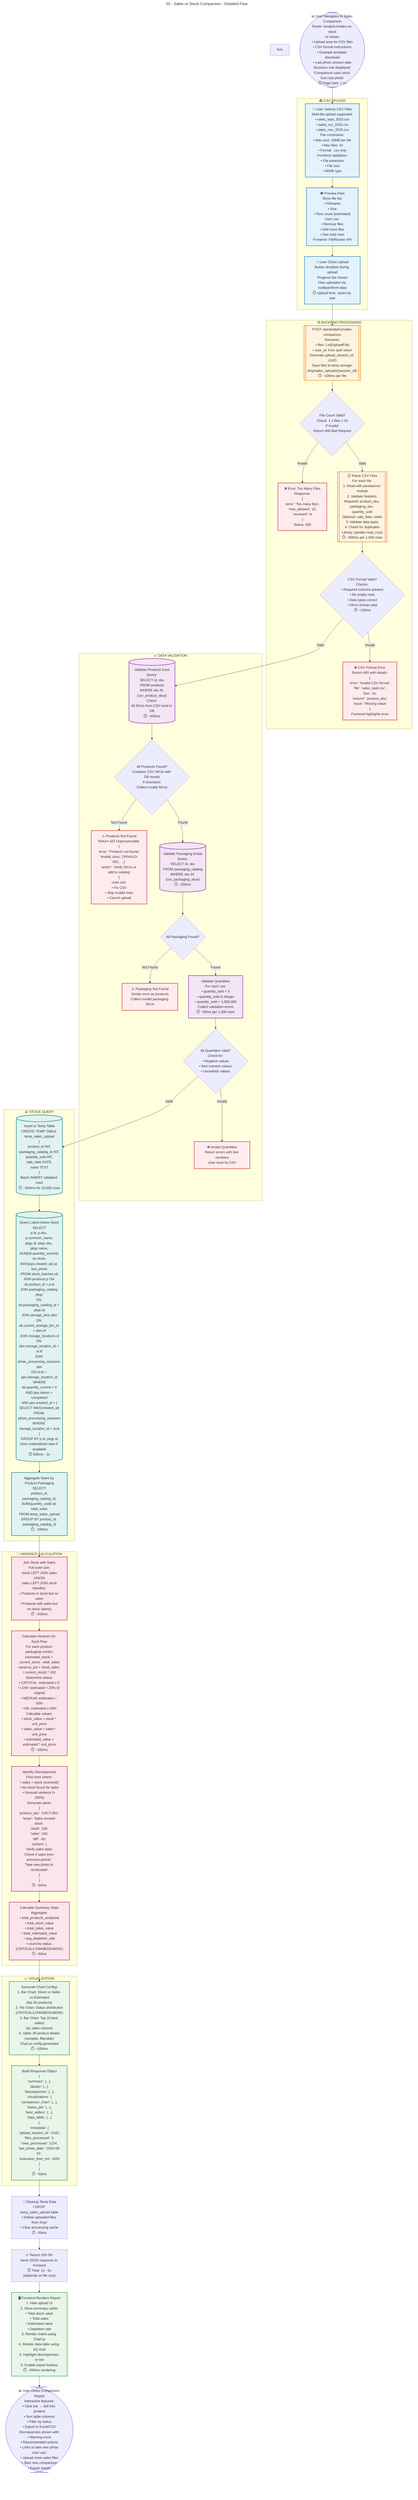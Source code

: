 ---
title: "02 - Sales vs Stock Comparison - Detailed Flow"
author: "DemeterAI Documentation Team"
date: "2025-10-08"
version: "1.0.0"
mermaid_version: "v11.3.0+"
description: "Ultra-detailed subflow: CSV upload for sales data, variance calculation, and comparison reporting"
parent_diagram: "00_comprehensive_view.mmd"
---

flowchart TB
    %% =================================================================
    %% DIAGRAM 02: SALES VS STOCK COMPARISON
    %% =================================================================
    %%
    %% PURPOSE:
    %% Shows how users upload sales CSV files and compare with
    %% calculated stock to generate estimated current stock levels.
    %%
    %% BUSINESS CONTEXT:
    %% Clients take photos every 2-3 months. Between sessions, they
    %% need to estimate current stock by subtracting sales from last
    %% calculated stock.
    %%
    %% CRITICAL RULE:
    %% Only latest active stock is used. Historical data stays frozen.
    %%
    %% SCOPE: CSV upload → parsing → stock query → variance → report
    %% PERFORMANCE TARGET: < 3s for files up to 10,000 rows
    %% =================================================================

    START@{ shape: stadium, label: "📊 User Navigates to Sales Comparison
    Route: /analytics/sales-vs-stock

    UI shows:
    • Upload area for CSV files
    • CSV format instructions
    • Example template download
    • Last photo session date

    Business rule displayed:
    'Comparison uses stock from last photo'

    ⏱️ Page load: < 1s" }

    %% =================================================================
    %% LAYER 1: CSV UPLOAD
    %% =================================================================

    subgraph CSV_UPLOAD["📤 CSV UPLOAD"]
        direction TB

        SELECT_FILES@{ shape: rect, label: "📁 User Selects CSV Files
        Multi-file upload supported:
        • sales_sept_2025.csv
        • sales_oct_2025.csv
        • sales_nov_2025.csv

        File constraints:
        • Max size: 10MB per file
        • Max files: 10
        • Format: .csv only

        Frontend validation:
        • File extension
        • File size
        • MIME type" }

        PREVIEW_FILES@{ shape: rect, label: "👁️ Preview Files
        Show file list:
        • Filename
        • Size
        • Row count (estimated)

        User can:
        • Remove files
        • Add more files
        • See total rows

        Frontend: FileReader API" }

        UPLOAD_CLICK@{ shape: rect, label: "🚀 User Clicks Upload
        Button disabled during upload
        Progress bar shown
        Files uploaded via multipart/form-data

        ⏱️ Upload time: varies by size" }
    end

    %% =================================================================
    %% LAYER 2: BACKEND PROCESSING
    %% =================================================================

    subgraph BACKEND_UPLOAD["⚙️ BACKEND PROCESSING"]
        direction TB

        RECEIVE_FILES@{ shape: subproc, label: "POST /api/analytics/sales-comparison
        Receives:
        • files: List[UploadFile]
        • user_id: from auth token

        Generate upload_session_id: UUID

        Save files to temp storage:
        /tmp/sales_uploads/{session_id}/

        ⏱️ ~100ms per file" }

        CHECK_FILE_COUNT@{ shape: diamond, label: "File Count Valid?
        Check: 1 ≤ files ≤ 10

        If invalid:
        Return 400 Bad Request" }

        TOO_MANY_FILES@{ shape: rect, label: "❌ Error: Too Many Files
        Response:
        {
          'error': 'Too many files',
          'max_allowed': 10,
          'received': N
        }

        Status: 400" }

        PARSE_CSV@{ shape: subproc, label: "📋 Parse CSV Files
        For each file:

        1. Read with pandas/csv module
        2. Validate headers:
           Required: product_sku, packaging_sku, quantity_sold
           Optional: sale_date, notes

        3. Validate data types
        4. Check for duplicates

        Library: pandas.read_csv()

        ⏱️ ~500ms per 1,000 rows" }

        CSV_VALID@{ shape: diamond, label: "CSV Format Valid?
        Checks:
        • Required columns present
        • No empty rows
        • Data types correct
        • SKUs format valid

        ⏱️ ~100ms" }

        CSV_ERROR@{ shape: rect, label: "❌ CSV Format Error
        Return 400 with details:
        {
          'error': 'Invalid CSV format',
          'file': 'sales_sept.csv',
          'line': 15,
          'column': 'product_sku',
          'issue': 'Missing value'
        }

        Frontend highlights error" }
    end

    %% =================================================================
    %% LAYER 3: DATA VALIDATION
    %% =================================================================

    subgraph DATA_VALIDATION["✅ DATA VALIDATION"]
        direction TB

        VALIDATE_PRODUCTS@{ shape: cyl, label: "Validate Products Exist
        Query:
        SELECT id, sku
        FROM products
        WHERE sku IN (csv_product_skus)

        Check:
        All SKUs from CSV exist in DB

        ⏱️ ~200ms" }

        PRODUCTS_VALID@{ shape: diamond, label: "All Products Found?
        Compare CSV SKUs with DB results

        If mismatch:
        Collect invalid SKUs" }

        PRODUCT_NOT_FOUND@{ shape: rect, label: "⚠️ Products Not Found
        Return 422 Unprocessable:
        {
          'error': 'Products not found',
          'invalid_skus': ['INVALID-001', ...],
          'action': 'Verify SKUs or add to catalog'
        }

        User can:
        • Fix CSV
        • Skip invalid rows
        • Cancel upload" }

        VALIDATE_PACKAGING@{ shape: cyl, label: "Validate Packaging Exists
        Query:
        SELECT id, sku
        FROM packaging_catalog
        WHERE sku IN (csv_packaging_skus)

        ⏱️ ~200ms" }

        PACKAGING_VALID@{ shape: diamond, label: "All Packaging Found?" }

        PACKAGING_NOT_FOUND@{ shape: rect, label: "⚠️ Packaging Not Found
        Similar error as products
        Collect invalid packaging SKUs" }

        VALIDATE_QUANTITIES@{ shape: rect, label: "Validate Quantities
        For each row:
        • quantity_sold > 0
        • quantity_sold is integer
        • quantity_sold < 1,000,000

        Collect validation errors

        ⏱️ ~50ms per 1,000 rows" }

        QUANTITIES_VALID@{ shape: diamond, label: "All Quantities Valid?
        Check for:
        • Negative values
        • Non-numeric values
        • Unrealistic values" }

        QUANTITY_ERROR@{ shape: rect, label: "❌ Invalid Quantities
        Return errors with line numbers
        User must fix CSV" }
    end

    %% =================================================================
    %% LAYER 4: STOCK QUERY
    %% =================================================================

    subgraph STOCK_QUERY["📊 STOCK QUERY"]
        direction TB

        INSERT_TEMP_TABLE@{ shape: cyl, label: "Insert to Temp Table
        CREATE TEMP TABLE temp_sales_upload
        (
          product_id INT,
          packaging_catalog_id INT,
          quantity_sold INT,
          sale_date DATE,
          notes TEXT
        )

        Batch INSERT validated rows

        ⏱️ ~500ms for 10,000 rows" }

        QUERY_LATEST_STOCK@{ shape: cyl, label: "Query Latest Active Stock
        SELECT
          p.id, p.sku, p.common_name,
          pkgc.id, pkgc.sku, pkgc.name,
          SUM(sb.quantity_current) as stock,
          MAX(pps.created_at) as last_photo
        FROM stock_batches sb
        JOIN products p ON sb.product_id = p.id
        JOIN packaging_catalog pkgc
          ON sb.packaging_catalog_id = pkgc.id
        JOIN storage_bins sbin
          ON sb.current_storage_bin_id = sbin.id
        JOIN storage_locations sl
          ON sbin.storage_location_id = sl.id
        JOIN photo_processing_sessions pps
          ON sl.id = pps.storage_location_id
        WHERE
          sb.quantity_current > 0
          AND pps.status = 'completed'
          AND pps.created_at = (
            SELECT MAX(created_at)
            FROM photo_processing_sessions
            WHERE storage_location_id = sl.id
          )
        GROUP BY p.id, pkgc.id

        Uses materialized view if available

        ⏱️ 500ms - 2s" }

        AGGREGATE_SALES@{ shape: rect, label: "Aggregate Sales by Product-Packaging
        SELECT
          product_id,
          packaging_catalog_id,
          SUM(quantity_sold) as total_sales
        FROM temp_sales_upload
        GROUP BY product_id, packaging_catalog_id

        ⏱️ ~100ms" }
    end

    %% =================================================================
    %% LAYER 5: VARIANCE CALCULATION
    %% =================================================================

    subgraph VARIANCE_CALC["🔢 VARIANCE CALCULATION"]
        direction TB

        JOIN_STOCK_SALES@{ shape: rect, label: "Join Stock with Sales
        Full outer join:
        stock LEFT JOIN sales
        UNION
        sales LEFT JOIN stock

        Handles:
        • Products in stock but no sales
        • Products with sales but no stock (alerts)

        ⏱️ ~200ms" }

        CALCULATE_VARIANCE@{ shape: rect, label: "Calculate Variance for Each Row
        For each product-packaging combo:

        estimated_stock = current_stock - total_sales
        variance_pct = (total_sales / current_stock) * 100

        Determine status:
        • CRITICAL: estimated ≤ 0
        • LOW: estimated < 20% of original
        • MEDIUM: estimated < 50%
        • OK: estimated ≥ 50%

        Calculate values:
        • stock_value = stock * unit_price
        • sales_value = sales * unit_price
        • estimated_value = estimated * unit_price

        ⏱️ ~100ms" }

        FIND_DISCREPANCIES@{ shape: rect, label: "Identify Discrepancies
        Find rows where:
        • sales > stock (oversold)
        • No stock found for sales
        • Unusual variance (> 100%)

        Generate alerts:
        {
          'product_sku': 'CACT-001',
          'issue': 'Sales exceed stock',
          'stock': 100,
          'sales': 150,
          'diff': -50,
          'actions': [
            'Verify sales data',
            'Check if sales from previous period',
            'Take new photo to recalculate'
          ]
        }

        ⏱️ ~50ms" }

        CALCULATE_SUMMARY@{ shape: rect, label: "Calculate Summary Stats
        Aggregate:
        • total_products_analyzed
        • total_stock_value
        • total_sales_value
        • total_estimated_value
        • avg_depletion_rate
        • count by status (CRITICAL/LOW/MEDIUM/OK)

        ⏱️ ~50ms" }
    end

    %% =================================================================
    %% LAYER 6: VISUALIZATION & RESPONSE
    %% =================================================================

    subgraph VISUALIZATION["📈 VISUALIZATION"]
        direction TB

        GENERATE_CHARTS@{ shape: rect, label: "Generate Chart Configs
        1. Bar Chart: Stock vs Sales vs Estimated
           (top 20 products)

        2. Pie Chart: Status distribution
           (CRITICAL/LOW/MEDIUM/OK)

        3. Bar Chart: Top 10 best sellers
           (by sales volume)

        4. Table: All product details
           (sortable, filterable)

        Chart.js config generated

        ⏱️ ~100ms" }

        BUILD_RESPONSE@{ shape: rect, label: "Build Response Object
        {
          'summary': {...},
          'details': [...],
          'discrepancies': [...],
          'visualizations': {
            'comparison_chart': {...},
            'status_pie': {...},
            'best_sellers': {...},
            'data_table': {...}
          },
          'metadata': {
            'upload_session_id': UUID,
            'files_processed': 3,
            'rows_processed': 1234,
            'last_photo_date': '2025-09-01',
            'execution_time_ms': 2450
          }
        }

        ⏱️ ~50ms" }
    end

    CLEANUP@{ shape: rect, label: "🧹 Cleanup Temp Data
    • DROP temp_sales_upload table
    • Delete uploaded files from /tmp/
    • Clear processing cache

    ⏱️ ~50ms" }

    RETURN_RESPONSE@{ shape: rect, label: "✅ Return 200 OK
    Send JSON response to frontend

    ⏱️ Total: 1s - 5s
    (depends on file size)" }

    FRONTEND_RENDER@{ shape: rect, label: "🖥️ Frontend Renders Report
    1. Hide upload UI
    2. Show summary cards:
       • Total stock value
       • Total sales
       • Estimated value
       • Depletion rate

    3. Render charts using Chart.js
    4. Render data table using AG Grid
    5. Highlight discrepancies in red
    6. Enable export buttons

    ⏱️ ~200ms rendering" }

    DISPLAY_RESULTS@{ shape: stadium, label: "📊 User Views Comparison Report
    Interactive features:
    • Click bar → drill into product
    • Sort table columns
    • Filter by status
    • Export to Excel/CSV

    Discrepancies shown with:
    • Warning icons
    • Recommended actions
    • Links to take new photo

    User can:
    • Upload more sales files
    • Start new comparison
    • Export results" }

    %% =================================================================
    %% CONNECTIONS
    %% =================================================================

    START --> SELECT_FILES
    SELECT_FILES --> PREVIEW_FILES
    PREVIEW_FILES --> UPLOAD_CLICK

    UPLOAD_CLICK --> RECEIVE_FILES
    RECEIVE_FILES --> CHECK_FILE_COUNT

    CHECK_FILE_COUNT -->|Invalid| TOO_MANY_FILES
    CHECK_FILE_COUNT -->|Valid| PARSE_CSV

    PARSE_CSV --> CSV_VALID
    CSV_VALID -->|Invalid| CSV_ERROR
    CSV_VALID -->|Valid| VALIDATE_PRODUCTS

    VALIDATE_PRODUCTS --> PRODUCTS_VALID
    PRODUCTS_VALID -->|Not Found| PRODUCT_NOT_FOUND
    PRODUCTS_VALID -->|Found| VALIDATE_PACKAGING

    VALIDATE_PACKAGING --> PACKAGING_VALID
    PACKAGING_VALID -->|Not Found| PACKAGING_NOT_FOUND
    PACKAGING_VALID -->|Found| VALIDATE_QUANTITIES

    VALIDATE_QUANTITIES --> QUANTITIES_VALID
    QUANTITIES_VALID -->|Invalid| QUANTITY_ERROR
    QUANTITIES_VALID -->|Valid| INSERT_TEMP_TABLE

    INSERT_TEMP_TABLE --> QUERY_LATEST_STOCK
    QUERY_LATEST_STOCK --> AGGREGATE_SALES

    AGGREGATE_SALES --> JOIN_STOCK_SALES
    JOIN_STOCK_SALES --> CALCULATE_VARIANCE
    CALCULATE_VARIANCE --> FIND_DISCREPANCIES
    FIND_DISCREPANCIES --> CALCULATE_SUMMARY

    CALCULATE_SUMMARY --> GENERATE_CHARTS
    GENERATE_CHARTS --> BUILD_RESPONSE
    BUILD_RESPONSE --> CLEANUP
    CLEANUP --> RETURN_RESPONSE

    RETURN_RESPONSE --> FRONTEND_RENDER
    FRONTEND_RENDER --> DISPLAY_RESULTS

    %% =================================================================
    %% STYLING
    %% =================================================================

    classDef uploadStyle fill:#E3F2FD,stroke:#1976D2,stroke-width:2px
    classDef backendStyle fill:#FFF3E0,stroke:#F57C00,stroke-width:2px
    classDef validationStyle fill:#F3E5F5,stroke:#7B1FA2,stroke-width:2px
    classDef queryStyle fill:#E0F2F1,stroke:#00796B,stroke-width:2px
    classDef calcStyle fill:#FCE4EC,stroke:#C2185B,stroke-width:2px
    classDef vizStyle fill:#E8F5E9,stroke:#388E3C,stroke-width:2px
    classDef errorStyle fill:#FFEBEE,stroke:#C62828,stroke-width:2px

    class SELECT_FILES,PREVIEW_FILES,UPLOAD_CLICK uploadStyle
    class RECEIVE_FILES,PARSE_CSV backendStyle
    class VALIDATE_PRODUCTS,VALIDATE_PACKAGING,VALIDATE_QUANTITIES validationStyle
    class INSERT_TEMP_TABLE,QUERY_LATEST_STOCK,AGGREGATE_SALES queryStyle
    class JOIN_STOCK_SALES,CALCULATE_VARIANCE,FIND_DISCREPANCIES,CALCULATE_SUMMARY calcStyle
    class GENERATE_CHARTS,BUILD_RESPONSE,FRONTEND_RENDER vizStyle
    class TOO_MANY_FILES,CSV_ERROR,PRODUCT_NOT_FOUND,PACKAGING_NOT_FOUND,QUANTITY_ERROR errorStyle
